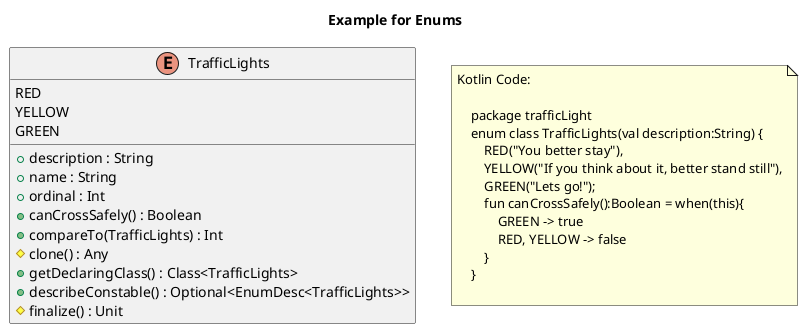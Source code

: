 @startuml
title Example for Enums
'This file is generated by the GenerateExamplesForDoc test.

    'trafficLight.TrafficLights
    enum "TrafficLights" as trafficLight_TrafficLights {
        RED
		YELLOW
		GREEN
		__
		+ description : String
		+ name : String
		+ ordinal : Int
		+ canCrossSafely() : Boolean
		+ compareTo(TrafficLights) : Int
		# clone() : Any
		+ getDeclaringClass() : Class<TrafficLights>
		+ describeConstable() : Optional<EnumDesc<TrafficLights>>
		# finalize() : Unit
    }



 
note as note_of_code
Kotlin Code:

    package trafficLight
    enum class TrafficLights(val description:String) {
        RED("You better stay"),
        YELLOW("If you think about it, better stand still"),
        GREEN("Lets go!");
        fun canCrossSafely():Boolean = when(this){
            GREEN -> true
            RED, YELLOW -> false
        }
    }  
    
end note
            
@enduml
